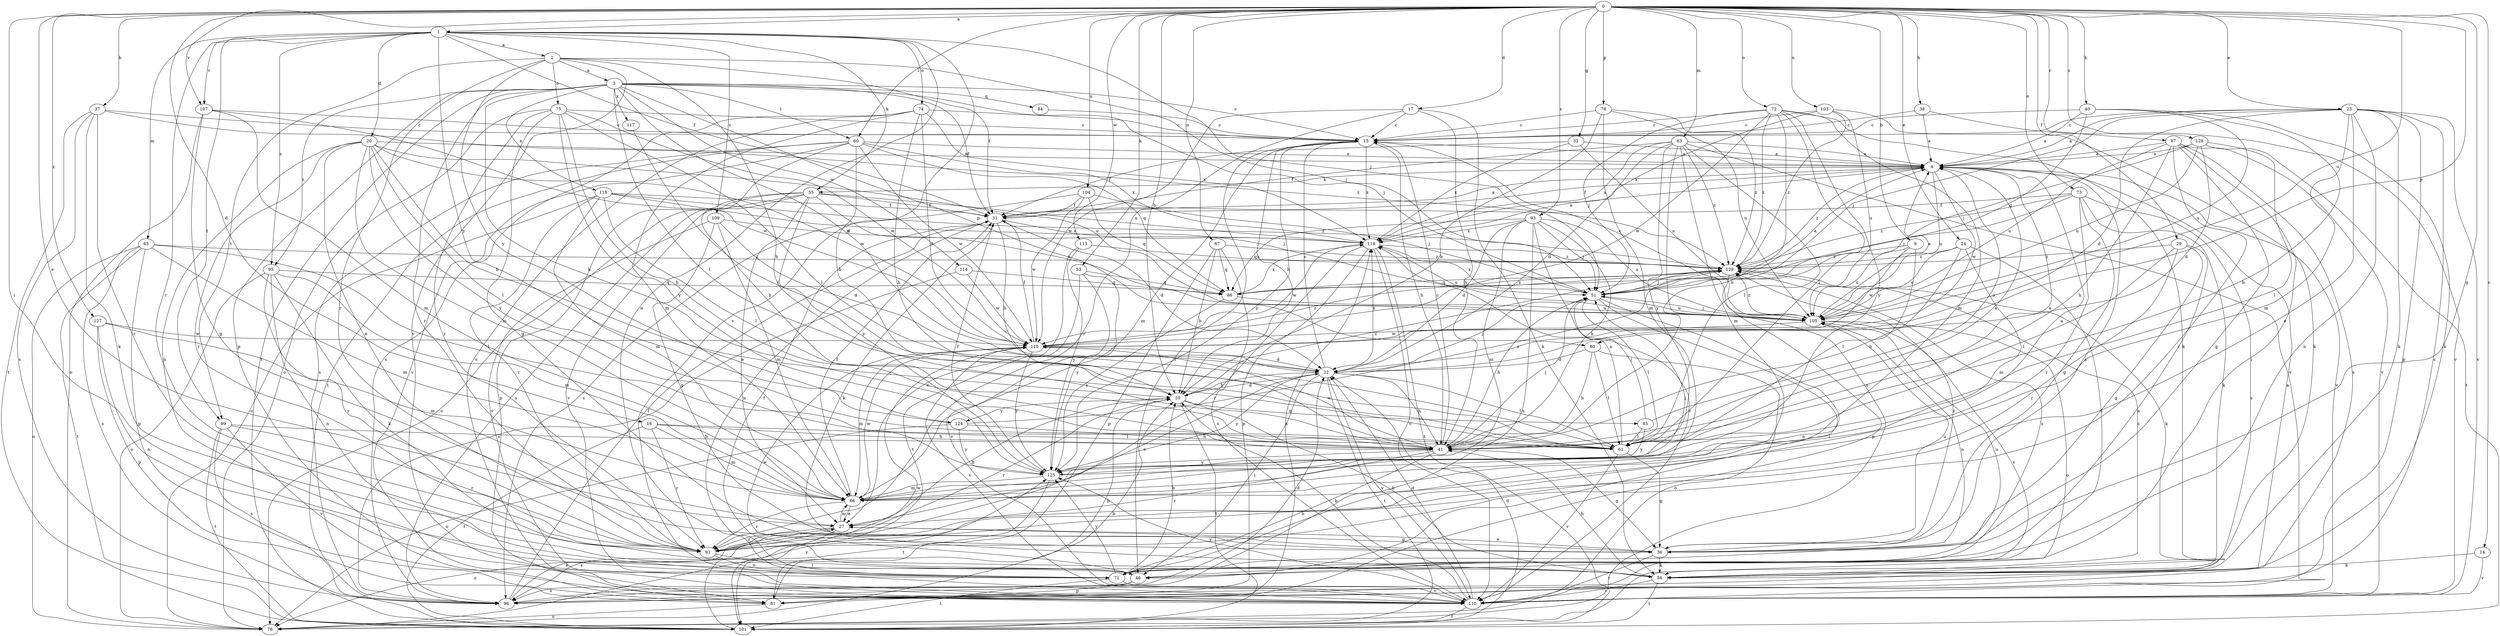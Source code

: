 strict digraph  {
0;
1;
2;
3;
4;
9;
10;
14;
15;
16;
17;
20;
22;
23;
24;
27;
29;
31;
32;
36;
37;
38;
40;
41;
46;
51;
53;
55;
56;
60;
61;
63;
65;
66;
67;
71;
72;
73;
74;
75;
76;
78;
80;
81;
84;
85;
86;
87;
91;
93;
95;
96;
99;
101;
103;
104;
105;
107;
109;
110;
113;
114;
115;
117;
118;
119;
124;
125;
127;
128;
129;
0 -> 1  [label=a];
0 -> 9  [label=b];
0 -> 10  [label=b];
0 -> 14  [label=c];
0 -> 16  [label=d];
0 -> 17  [label=d];
0 -> 23  [label=e];
0 -> 24  [label=e];
0 -> 27  [label=e];
0 -> 29  [label=f];
0 -> 32  [label=g];
0 -> 36  [label=g];
0 -> 37  [label=h];
0 -> 38  [label=h];
0 -> 40  [label=h];
0 -> 46  [label=i];
0 -> 53  [label=k];
0 -> 60  [label=l];
0 -> 63  [label=m];
0 -> 67  [label=n];
0 -> 72  [label=o];
0 -> 73  [label=o];
0 -> 78  [label=p];
0 -> 80  [label=p];
0 -> 87  [label=r];
0 -> 93  [label=s];
0 -> 103  [label=u];
0 -> 104  [label=u];
0 -> 105  [label=u];
0 -> 107  [label=v];
0 -> 113  [label=w];
0 -> 127  [label=z];
0 -> 128  [label=z];
1 -> 2  [label=a];
1 -> 20  [label=d];
1 -> 31  [label=f];
1 -> 51  [label=j];
1 -> 55  [label=k];
1 -> 65  [label=m];
1 -> 71  [label=n];
1 -> 74  [label=o];
1 -> 91  [label=r];
1 -> 95  [label=s];
1 -> 99  [label=t];
1 -> 107  [label=v];
1 -> 109  [label=v];
1 -> 110  [label=v];
1 -> 124  [label=y];
2 -> 3  [label=a];
2 -> 31  [label=f];
2 -> 41  [label=h];
2 -> 51  [label=j];
2 -> 75  [label=o];
2 -> 91  [label=r];
2 -> 99  [label=t];
2 -> 110  [label=v];
2 -> 124  [label=y];
3 -> 15  [label=c];
3 -> 22  [label=d];
3 -> 31  [label=f];
3 -> 41  [label=h];
3 -> 51  [label=j];
3 -> 60  [label=l];
3 -> 61  [label=l];
3 -> 80  [label=p];
3 -> 81  [label=p];
3 -> 84  [label=q];
3 -> 91  [label=r];
3 -> 95  [label=s];
3 -> 101  [label=t];
3 -> 114  [label=w];
3 -> 117  [label=x];
3 -> 118  [label=x];
4 -> 31  [label=f];
4 -> 55  [label=k];
4 -> 105  [label=u];
4 -> 110  [label=v];
4 -> 115  [label=w];
4 -> 129  [label=z];
9 -> 61  [label=l];
9 -> 105  [label=u];
9 -> 115  [label=w];
9 -> 129  [label=z];
10 -> 22  [label=d];
10 -> 56  [label=k];
10 -> 85  [label=q];
10 -> 91  [label=r];
10 -> 101  [label=t];
10 -> 124  [label=y];
10 -> 129  [label=z];
14 -> 56  [label=k];
14 -> 110  [label=v];
15 -> 4  [label=a];
15 -> 10  [label=b];
15 -> 41  [label=h];
15 -> 46  [label=i];
15 -> 66  [label=m];
15 -> 119  [label=x];
15 -> 125  [label=y];
16 -> 41  [label=h];
16 -> 61  [label=l];
16 -> 66  [label=m];
16 -> 91  [label=r];
16 -> 101  [label=t];
17 -> 15  [label=c];
17 -> 41  [label=h];
17 -> 56  [label=k];
17 -> 91  [label=r];
17 -> 115  [label=w];
20 -> 4  [label=a];
20 -> 10  [label=b];
20 -> 27  [label=e];
20 -> 61  [label=l];
20 -> 66  [label=m];
20 -> 71  [label=n];
20 -> 91  [label=r];
20 -> 105  [label=u];
20 -> 115  [label=w];
20 -> 125  [label=y];
22 -> 10  [label=b];
22 -> 15  [label=c];
22 -> 27  [label=e];
22 -> 41  [label=h];
22 -> 46  [label=i];
22 -> 51  [label=j];
22 -> 61  [label=l];
22 -> 101  [label=t];
22 -> 110  [label=v];
22 -> 119  [label=x];
22 -> 125  [label=y];
23 -> 4  [label=a];
23 -> 15  [label=c];
23 -> 22  [label=d];
23 -> 27  [label=e];
23 -> 51  [label=j];
23 -> 56  [label=k];
23 -> 66  [label=m];
23 -> 71  [label=n];
23 -> 81  [label=p];
23 -> 96  [label=s];
23 -> 110  [label=v];
24 -> 41  [label=h];
24 -> 46  [label=i];
24 -> 66  [label=m];
24 -> 105  [label=u];
24 -> 129  [label=z];
27 -> 10  [label=b];
27 -> 36  [label=g];
27 -> 66  [label=m];
27 -> 76  [label=o];
27 -> 91  [label=r];
27 -> 96  [label=s];
29 -> 36  [label=g];
29 -> 61  [label=l];
29 -> 71  [label=n];
29 -> 91  [label=r];
29 -> 129  [label=z];
31 -> 4  [label=a];
31 -> 10  [label=b];
31 -> 22  [label=d];
31 -> 56  [label=k];
31 -> 71  [label=n];
31 -> 119  [label=x];
32 -> 4  [label=a];
32 -> 31  [label=f];
32 -> 105  [label=u];
32 -> 119  [label=x];
36 -> 4  [label=a];
36 -> 27  [label=e];
36 -> 56  [label=k];
36 -> 105  [label=u];
36 -> 110  [label=v];
36 -> 129  [label=z];
37 -> 15  [label=c];
37 -> 56  [label=k];
37 -> 91  [label=r];
37 -> 96  [label=s];
37 -> 101  [label=t];
37 -> 129  [label=z];
38 -> 4  [label=a];
38 -> 15  [label=c];
38 -> 110  [label=v];
40 -> 4  [label=a];
40 -> 15  [label=c];
40 -> 41  [label=h];
40 -> 56  [label=k];
40 -> 86  [label=q];
40 -> 105  [label=u];
41 -> 4  [label=a];
41 -> 15  [label=c];
41 -> 36  [label=g];
41 -> 51  [label=j];
41 -> 71  [label=n];
41 -> 91  [label=r];
41 -> 115  [label=w];
41 -> 125  [label=y];
46 -> 31  [label=f];
46 -> 81  [label=p];
46 -> 96  [label=s];
46 -> 115  [label=w];
46 -> 129  [label=z];
51 -> 4  [label=a];
51 -> 41  [label=h];
51 -> 46  [label=i];
51 -> 61  [label=l];
51 -> 71  [label=n];
51 -> 105  [label=u];
51 -> 119  [label=x];
53 -> 86  [label=q];
53 -> 101  [label=t];
53 -> 110  [label=v];
53 -> 125  [label=y];
55 -> 27  [label=e];
55 -> 31  [label=f];
55 -> 76  [label=o];
55 -> 81  [label=p];
55 -> 96  [label=s];
55 -> 105  [label=u];
55 -> 110  [label=v];
55 -> 119  [label=x];
55 -> 125  [label=y];
56 -> 41  [label=h];
56 -> 101  [label=t];
56 -> 110  [label=v];
56 -> 129  [label=z];
60 -> 4  [label=a];
60 -> 10  [label=b];
60 -> 41  [label=h];
60 -> 86  [label=q];
60 -> 96  [label=s];
60 -> 101  [label=t];
60 -> 110  [label=v];
60 -> 115  [label=w];
60 -> 119  [label=x];
61 -> 4  [label=a];
61 -> 36  [label=g];
61 -> 110  [label=v];
61 -> 119  [label=x];
63 -> 4  [label=a];
63 -> 22  [label=d];
63 -> 31  [label=f];
63 -> 61  [label=l];
63 -> 66  [label=m];
63 -> 76  [label=o];
63 -> 110  [label=v];
63 -> 119  [label=x];
63 -> 125  [label=y];
63 -> 129  [label=z];
65 -> 61  [label=l];
65 -> 66  [label=m];
65 -> 76  [label=o];
65 -> 81  [label=p];
65 -> 96  [label=s];
65 -> 101  [label=t];
65 -> 129  [label=z];
66 -> 27  [label=e];
66 -> 31  [label=f];
66 -> 51  [label=j];
66 -> 91  [label=r];
66 -> 115  [label=w];
67 -> 10  [label=b];
67 -> 81  [label=p];
67 -> 86  [label=q];
67 -> 110  [label=v];
67 -> 129  [label=z];
71 -> 10  [label=b];
71 -> 101  [label=t];
71 -> 105  [label=u];
71 -> 110  [label=v];
71 -> 125  [label=y];
72 -> 15  [label=c];
72 -> 41  [label=h];
72 -> 51  [label=j];
72 -> 56  [label=k];
72 -> 61  [label=l];
72 -> 66  [label=m];
72 -> 115  [label=w];
72 -> 125  [label=y];
72 -> 129  [label=z];
73 -> 31  [label=f];
73 -> 36  [label=g];
73 -> 51  [label=j];
73 -> 56  [label=k];
73 -> 91  [label=r];
73 -> 96  [label=s];
73 -> 129  [label=z];
74 -> 15  [label=c];
74 -> 22  [label=d];
74 -> 41  [label=h];
74 -> 66  [label=m];
74 -> 96  [label=s];
74 -> 110  [label=v];
74 -> 119  [label=x];
75 -> 15  [label=c];
75 -> 36  [label=g];
75 -> 41  [label=h];
75 -> 61  [label=l];
75 -> 76  [label=o];
75 -> 91  [label=r];
75 -> 115  [label=w];
75 -> 125  [label=y];
76 -> 10  [label=b];
76 -> 125  [label=y];
78 -> 10  [label=b];
78 -> 15  [label=c];
78 -> 66  [label=m];
78 -> 105  [label=u];
78 -> 129  [label=z];
80 -> 22  [label=d];
80 -> 41  [label=h];
80 -> 61  [label=l];
80 -> 76  [label=o];
81 -> 10  [label=b];
81 -> 76  [label=o];
81 -> 119  [label=x];
84 -> 15  [label=c];
85 -> 4  [label=a];
85 -> 51  [label=j];
85 -> 61  [label=l];
85 -> 125  [label=y];
86 -> 105  [label=u];
86 -> 119  [label=x];
86 -> 125  [label=y];
86 -> 129  [label=z];
87 -> 4  [label=a];
87 -> 36  [label=g];
87 -> 41  [label=h];
87 -> 46  [label=i];
87 -> 91  [label=r];
87 -> 96  [label=s];
87 -> 105  [label=u];
87 -> 110  [label=v];
91 -> 46  [label=i];
91 -> 71  [label=n];
93 -> 22  [label=d];
93 -> 41  [label=h];
93 -> 51  [label=j];
93 -> 66  [label=m];
93 -> 86  [label=q];
93 -> 96  [label=s];
93 -> 105  [label=u];
93 -> 110  [label=v];
93 -> 119  [label=x];
95 -> 56  [label=k];
95 -> 66  [label=m];
95 -> 71  [label=n];
95 -> 76  [label=o];
95 -> 86  [label=q];
95 -> 91  [label=r];
96 -> 4  [label=a];
96 -> 22  [label=d];
96 -> 27  [label=e];
96 -> 31  [label=f];
99 -> 41  [label=h];
99 -> 91  [label=r];
99 -> 96  [label=s];
99 -> 101  [label=t];
99 -> 110  [label=v];
101 -> 22  [label=d];
101 -> 115  [label=w];
103 -> 15  [label=c];
103 -> 56  [label=k];
103 -> 105  [label=u];
103 -> 119  [label=x];
103 -> 129  [label=z];
104 -> 31  [label=f];
104 -> 51  [label=j];
104 -> 86  [label=q];
104 -> 96  [label=s];
104 -> 115  [label=w];
105 -> 4  [label=a];
105 -> 15  [label=c];
105 -> 51  [label=j];
105 -> 71  [label=n];
105 -> 76  [label=o];
105 -> 110  [label=v];
105 -> 115  [label=w];
105 -> 129  [label=z];
107 -> 15  [label=c];
107 -> 36  [label=g];
107 -> 66  [label=m];
107 -> 76  [label=o];
107 -> 115  [label=w];
109 -> 22  [label=d];
109 -> 36  [label=g];
109 -> 66  [label=m];
109 -> 110  [label=v];
109 -> 119  [label=x];
110 -> 10  [label=b];
110 -> 22  [label=d];
110 -> 101  [label=t];
110 -> 125  [label=y];
113 -> 27  [label=e];
113 -> 125  [label=y];
113 -> 129  [label=z];
114 -> 86  [label=q];
114 -> 96  [label=s];
114 -> 115  [label=w];
115 -> 22  [label=d];
115 -> 31  [label=f];
115 -> 66  [label=m];
115 -> 110  [label=v];
115 -> 125  [label=y];
115 -> 129  [label=z];
117 -> 61  [label=l];
118 -> 31  [label=f];
118 -> 51  [label=j];
118 -> 61  [label=l];
118 -> 66  [label=m];
118 -> 76  [label=o];
118 -> 91  [label=r];
118 -> 129  [label=z];
119 -> 4  [label=a];
119 -> 81  [label=p];
119 -> 91  [label=r];
119 -> 101  [label=t];
119 -> 105  [label=u];
119 -> 110  [label=v];
119 -> 115  [label=w];
119 -> 129  [label=z];
124 -> 41  [label=h];
124 -> 76  [label=o];
124 -> 125  [label=y];
124 -> 129  [label=z];
125 -> 4  [label=a];
125 -> 31  [label=f];
125 -> 66  [label=m];
125 -> 101  [label=t];
127 -> 66  [label=m];
127 -> 71  [label=n];
127 -> 81  [label=p];
127 -> 115  [label=w];
128 -> 4  [label=a];
128 -> 22  [label=d];
128 -> 51  [label=j];
128 -> 61  [label=l];
128 -> 101  [label=t];
128 -> 105  [label=u];
129 -> 51  [label=j];
129 -> 56  [label=k];
129 -> 81  [label=p];
129 -> 86  [label=q];
}
